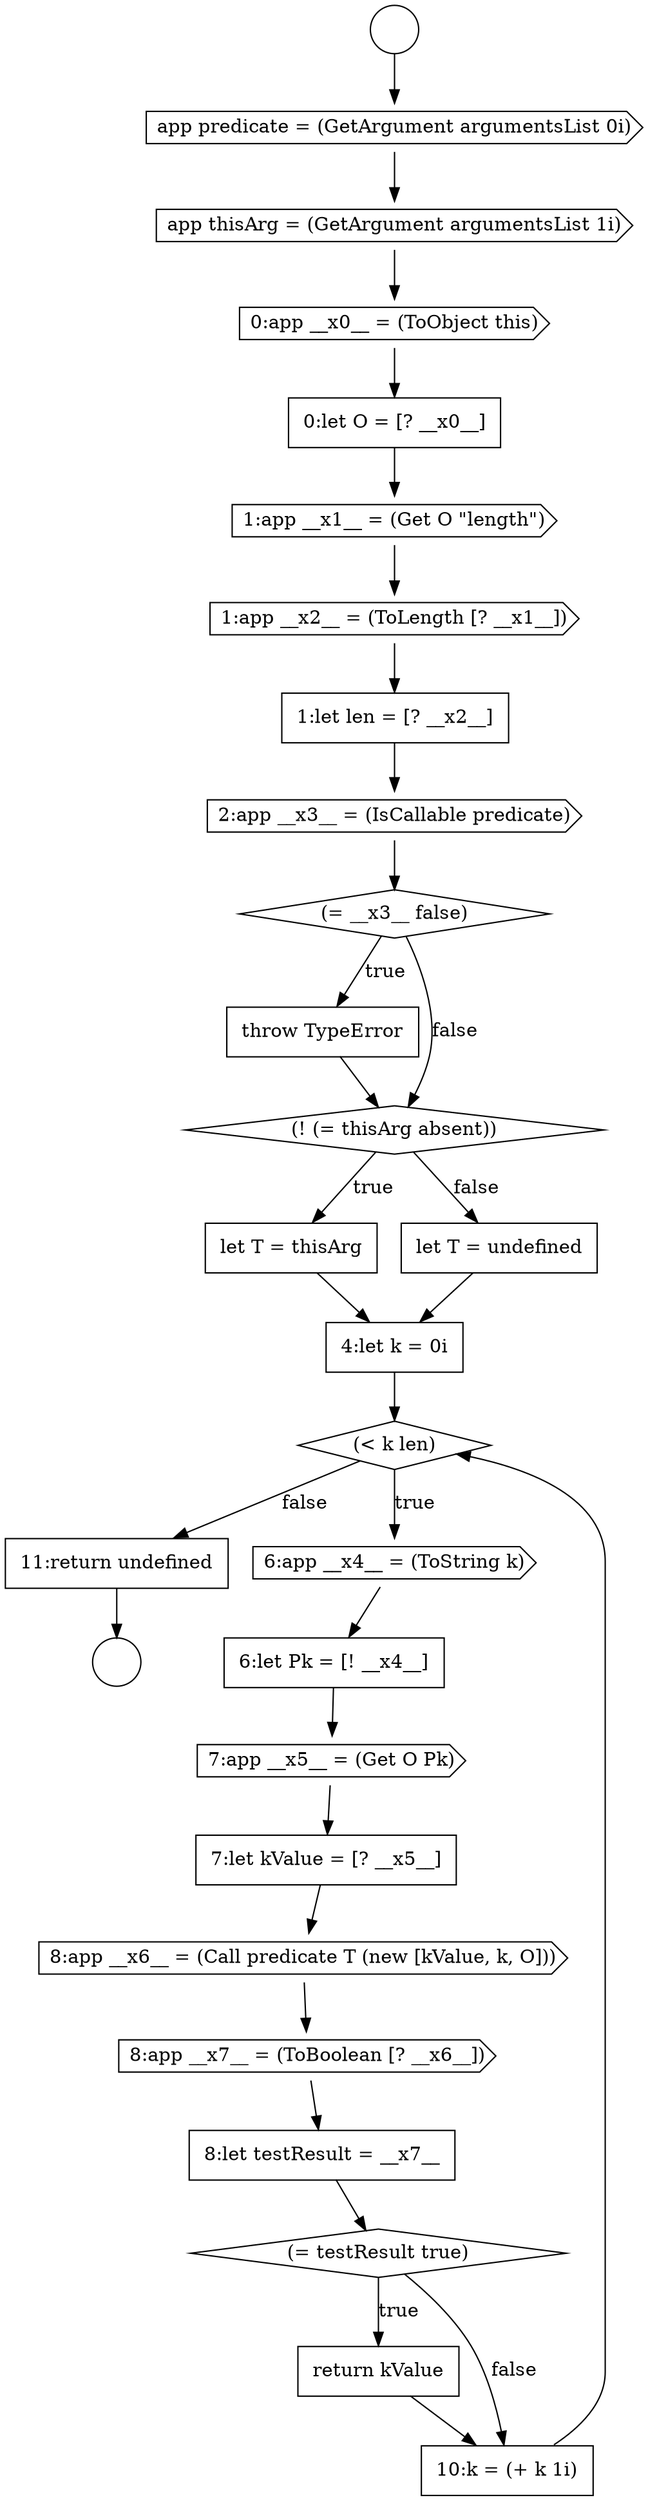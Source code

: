 digraph {
  node15009 [shape=cds, label=<<font color="black">1:app __x1__ = (Get O &quot;length&quot;)</font>> color="black" fillcolor="white" style=filled]
  node15019 [shape=diamond, label=<<font color="black">(&lt; k len)</font>> color="black" fillcolor="white" style=filled]
  node15013 [shape=diamond, label=<<font color="black">(= __x3__ false)</font>> color="black" fillcolor="white" style=filled]
  node15028 [shape=none, margin=0, label=<<font color="black">
    <table border="0" cellborder="1" cellspacing="0" cellpadding="10">
      <tr><td align="left">return kValue</td></tr>
    </table>
  </font>> color="black" fillcolor="white" style=filled]
  node15014 [shape=none, margin=0, label=<<font color="black">
    <table border="0" cellborder="1" cellspacing="0" cellpadding="10">
      <tr><td align="left">throw TypeError</td></tr>
    </table>
  </font>> color="black" fillcolor="white" style=filled]
  node15029 [shape=none, margin=0, label=<<font color="black">
    <table border="0" cellborder="1" cellspacing="0" cellpadding="10">
      <tr><td align="left">10:k = (+ k 1i)</td></tr>
    </table>
  </font>> color="black" fillcolor="white" style=filled]
  node15025 [shape=cds, label=<<font color="black">8:app __x7__ = (ToBoolean [? __x6__])</font>> color="black" fillcolor="white" style=filled]
  node15030 [shape=none, margin=0, label=<<font color="black">
    <table border="0" cellborder="1" cellspacing="0" cellpadding="10">
      <tr><td align="left">11:return undefined</td></tr>
    </table>
  </font>> color="black" fillcolor="white" style=filled]
  node15015 [shape=diamond, label=<<font color="black">(! (= thisArg absent))</font>> color="black" fillcolor="white" style=filled]
  node15020 [shape=cds, label=<<font color="black">6:app __x4__ = (ToString k)</font>> color="black" fillcolor="white" style=filled]
  node15016 [shape=none, margin=0, label=<<font color="black">
    <table border="0" cellborder="1" cellspacing="0" cellpadding="10">
      <tr><td align="left">let T = thisArg</td></tr>
    </table>
  </font>> color="black" fillcolor="white" style=filled]
  node15027 [shape=diamond, label=<<font color="black">(= testResult true)</font>> color="black" fillcolor="white" style=filled]
  node15012 [shape=cds, label=<<font color="black">2:app __x3__ = (IsCallable predicate)</font>> color="black" fillcolor="white" style=filled]
  node15023 [shape=none, margin=0, label=<<font color="black">
    <table border="0" cellborder="1" cellspacing="0" cellpadding="10">
      <tr><td align="left">7:let kValue = [? __x5__]</td></tr>
    </table>
  </font>> color="black" fillcolor="white" style=filled]
  node15008 [shape=none, margin=0, label=<<font color="black">
    <table border="0" cellborder="1" cellspacing="0" cellpadding="10">
      <tr><td align="left">0:let O = [? __x0__]</td></tr>
    </table>
  </font>> color="black" fillcolor="white" style=filled]
  node15018 [shape=none, margin=0, label=<<font color="black">
    <table border="0" cellborder="1" cellspacing="0" cellpadding="10">
      <tr><td align="left">4:let k = 0i</td></tr>
    </table>
  </font>> color="black" fillcolor="white" style=filled]
  node15005 [shape=cds, label=<<font color="black">app predicate = (GetArgument argumentsList 0i)</font>> color="black" fillcolor="white" style=filled]
  node15017 [shape=none, margin=0, label=<<font color="black">
    <table border="0" cellborder="1" cellspacing="0" cellpadding="10">
      <tr><td align="left">let T = undefined</td></tr>
    </table>
  </font>> color="black" fillcolor="white" style=filled]
  node15022 [shape=cds, label=<<font color="black">7:app __x5__ = (Get O Pk)</font>> color="black" fillcolor="white" style=filled]
  node15007 [shape=cds, label=<<font color="black">0:app __x0__ = (ToObject this)</font>> color="black" fillcolor="white" style=filled]
  node15010 [shape=cds, label=<<font color="black">1:app __x2__ = (ToLength [? __x1__])</font>> color="black" fillcolor="white" style=filled]
  node15011 [shape=none, margin=0, label=<<font color="black">
    <table border="0" cellborder="1" cellspacing="0" cellpadding="10">
      <tr><td align="left">1:let len = [? __x2__]</td></tr>
    </table>
  </font>> color="black" fillcolor="white" style=filled]
  node15004 [shape=circle label=" " color="black" fillcolor="white" style=filled]
  node15006 [shape=cds, label=<<font color="black">app thisArg = (GetArgument argumentsList 1i)</font>> color="black" fillcolor="white" style=filled]
  node15021 [shape=none, margin=0, label=<<font color="black">
    <table border="0" cellborder="1" cellspacing="0" cellpadding="10">
      <tr><td align="left">6:let Pk = [! __x4__]</td></tr>
    </table>
  </font>> color="black" fillcolor="white" style=filled]
  node15026 [shape=none, margin=0, label=<<font color="black">
    <table border="0" cellborder="1" cellspacing="0" cellpadding="10">
      <tr><td align="left">8:let testResult = __x7__</td></tr>
    </table>
  </font>> color="black" fillcolor="white" style=filled]
  node15003 [shape=circle label=" " color="black" fillcolor="white" style=filled]
  node15024 [shape=cds, label=<<font color="black">8:app __x6__ = (Call predicate T (new [kValue, k, O]))</font>> color="black" fillcolor="white" style=filled]
  node15019 -> node15020 [label=<<font color="black">true</font>> color="black"]
  node15019 -> node15030 [label=<<font color="black">false</font>> color="black"]
  node15005 -> node15006 [ color="black"]
  node15014 -> node15015 [ color="black"]
  node15018 -> node15019 [ color="black"]
  node15010 -> node15011 [ color="black"]
  node15028 -> node15029 [ color="black"]
  node15007 -> node15008 [ color="black"]
  node15023 -> node15024 [ color="black"]
  node15021 -> node15022 [ color="black"]
  node15012 -> node15013 [ color="black"]
  node15016 -> node15018 [ color="black"]
  node15003 -> node15005 [ color="black"]
  node15029 -> node15019 [ color="black"]
  node15025 -> node15026 [ color="black"]
  node15026 -> node15027 [ color="black"]
  node15009 -> node15010 [ color="black"]
  node15027 -> node15028 [label=<<font color="black">true</font>> color="black"]
  node15027 -> node15029 [label=<<font color="black">false</font>> color="black"]
  node15030 -> node15004 [ color="black"]
  node15013 -> node15014 [label=<<font color="black">true</font>> color="black"]
  node15013 -> node15015 [label=<<font color="black">false</font>> color="black"]
  node15015 -> node15016 [label=<<font color="black">true</font>> color="black"]
  node15015 -> node15017 [label=<<font color="black">false</font>> color="black"]
  node15011 -> node15012 [ color="black"]
  node15024 -> node15025 [ color="black"]
  node15006 -> node15007 [ color="black"]
  node15022 -> node15023 [ color="black"]
  node15017 -> node15018 [ color="black"]
  node15020 -> node15021 [ color="black"]
  node15008 -> node15009 [ color="black"]
}
